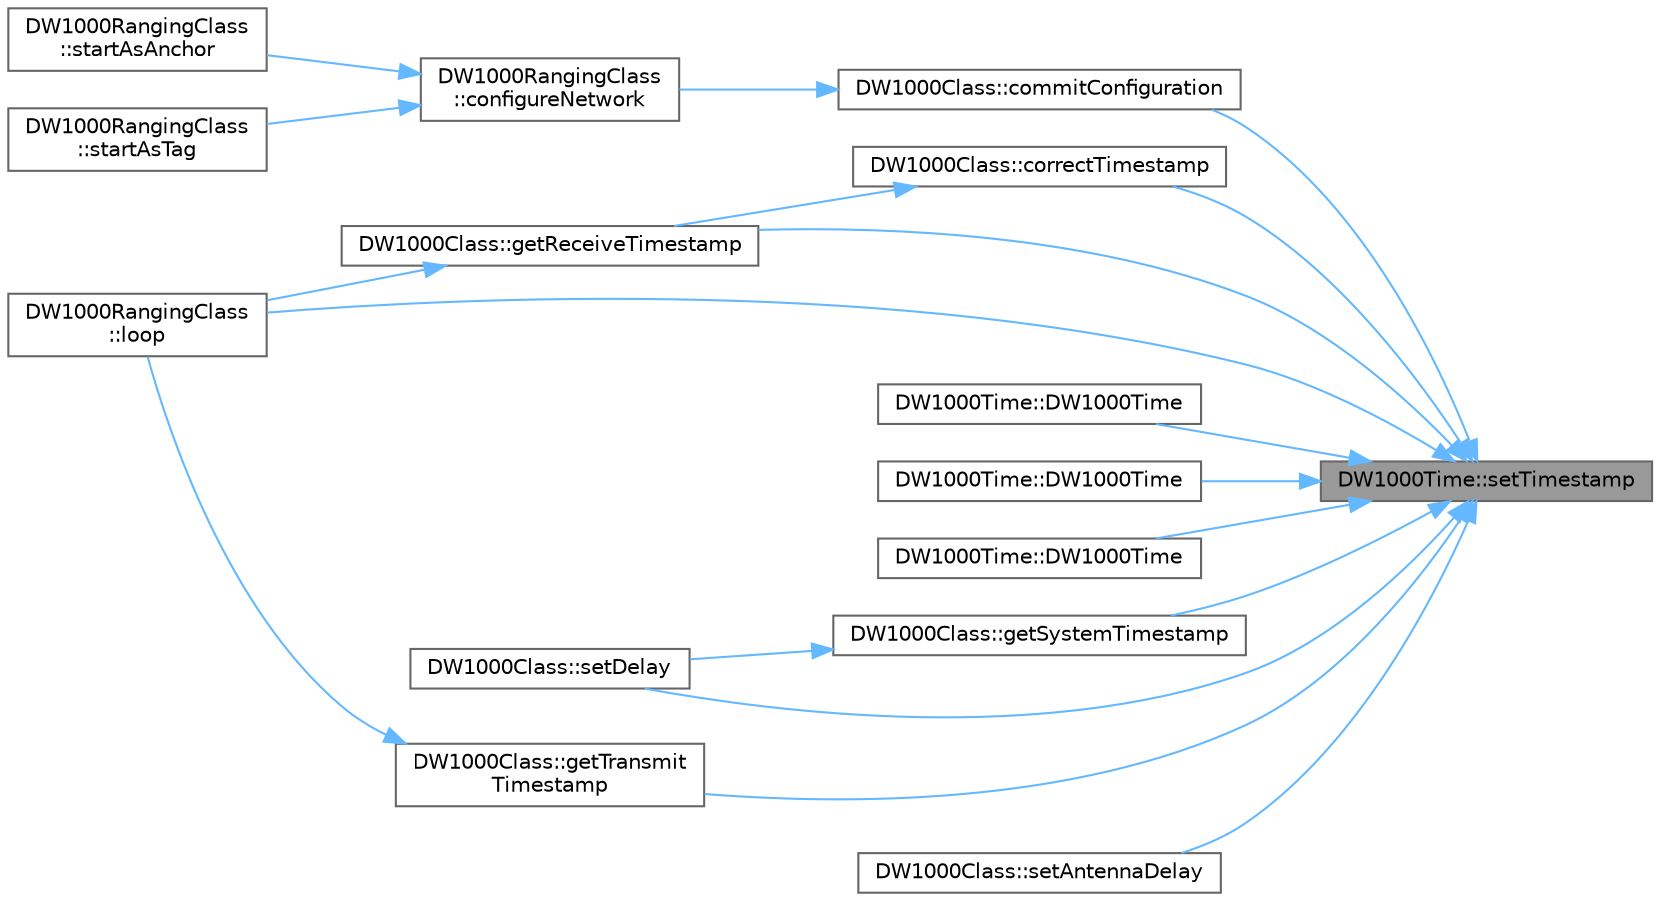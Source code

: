 digraph "DW1000Time::setTimestamp"
{
 // LATEX_PDF_SIZE
  bgcolor="transparent";
  edge [fontname=Helvetica,fontsize=10,labelfontname=Helvetica,labelfontsize=10];
  node [fontname=Helvetica,fontsize=10,shape=box,height=0.2,width=0.4];
  rankdir="RL";
  Node1 [id="Node000001",label="DW1000Time::setTimestamp",height=0.2,width=0.4,color="gray40", fillcolor="grey60", style="filled", fontcolor="black",tooltip=" "];
  Node1 -> Node2 [id="edge1_Node000001_Node000002",dir="back",color="steelblue1",style="solid",tooltip=" "];
  Node2 [id="Node000002",label="DW1000Class::commitConfiguration",height=0.2,width=0.4,color="grey40", fillcolor="white", style="filled",URL="$class_d_w1000_class.html#a50e230d4ac0df27e1e1b0ce50242adc2",tooltip=" "];
  Node2 -> Node3 [id="edge2_Node000002_Node000003",dir="back",color="steelblue1",style="solid",tooltip=" "];
  Node3 [id="Node000003",label="DW1000RangingClass\l::configureNetwork",height=0.2,width=0.4,color="grey40", fillcolor="white", style="filled",URL="$class_d_w1000_ranging_class.html#a8d52b5dadd722c169e960a3ccb0850f2",tooltip=" "];
  Node3 -> Node4 [id="edge3_Node000003_Node000004",dir="back",color="steelblue1",style="solid",tooltip=" "];
  Node4 [id="Node000004",label="DW1000RangingClass\l::startAsAnchor",height=0.2,width=0.4,color="grey40", fillcolor="white", style="filled",URL="$class_d_w1000_ranging_class.html#afa94ffdfcd78b53e271b98eb6bad8368",tooltip=" "];
  Node3 -> Node5 [id="edge4_Node000003_Node000005",dir="back",color="steelblue1",style="solid",tooltip=" "];
  Node5 [id="Node000005",label="DW1000RangingClass\l::startAsTag",height=0.2,width=0.4,color="grey40", fillcolor="white", style="filled",URL="$class_d_w1000_ranging_class.html#a9068f9887db35c9e683329bd4bbae684",tooltip=" "];
  Node1 -> Node6 [id="edge5_Node000001_Node000006",dir="back",color="steelblue1",style="solid",tooltip=" "];
  Node6 [id="Node000006",label="DW1000Class::correctTimestamp",height=0.2,width=0.4,color="grey40", fillcolor="white", style="filled",URL="$class_d_w1000_class.html#a6ff701dc55e2b63d40ae09cf663afed5",tooltip=" "];
  Node6 -> Node7 [id="edge6_Node000006_Node000007",dir="back",color="steelblue1",style="solid",tooltip=" "];
  Node7 [id="Node000007",label="DW1000Class::getReceiveTimestamp",height=0.2,width=0.4,color="grey40", fillcolor="white", style="filled",URL="$class_d_w1000_class.html#ad0031f6b7304cbdc2c982220aed37c87",tooltip=" "];
  Node7 -> Node8 [id="edge7_Node000007_Node000008",dir="back",color="steelblue1",style="solid",tooltip=" "];
  Node8 [id="Node000008",label="DW1000RangingClass\l::loop",height=0.2,width=0.4,color="grey40", fillcolor="white", style="filled",URL="$class_d_w1000_ranging_class.html#a83198e3e37c142c42128e81bb9bd0aea",tooltip=" "];
  Node1 -> Node9 [id="edge8_Node000001_Node000009",dir="back",color="steelblue1",style="solid",tooltip=" "];
  Node9 [id="Node000009",label="DW1000Time::DW1000Time",height=0.2,width=0.4,color="grey40", fillcolor="white", style="filled",URL="$class_d_w1000_time.html#a05044f2626fa26fcd2c4209cd521b040",tooltip=" "];
  Node1 -> Node10 [id="edge9_Node000001_Node000010",dir="back",color="steelblue1",style="solid",tooltip=" "];
  Node10 [id="Node000010",label="DW1000Time::DW1000Time",height=0.2,width=0.4,color="grey40", fillcolor="white", style="filled",URL="$class_d_w1000_time.html#ad70603121cbeb88b80e221fb20d7bb27",tooltip=" "];
  Node1 -> Node11 [id="edge10_Node000001_Node000011",dir="back",color="steelblue1",style="solid",tooltip=" "];
  Node11 [id="Node000011",label="DW1000Time::DW1000Time",height=0.2,width=0.4,color="grey40", fillcolor="white", style="filled",URL="$class_d_w1000_time.html#ab2d7b0fa7d9379a8efc64cceefac8e9f",tooltip=" "];
  Node1 -> Node7 [id="edge11_Node000001_Node000007",dir="back",color="steelblue1",style="solid",tooltip=" "];
  Node1 -> Node12 [id="edge12_Node000001_Node000012",dir="back",color="steelblue1",style="solid",tooltip=" "];
  Node12 [id="Node000012",label="DW1000Class::getSystemTimestamp",height=0.2,width=0.4,color="grey40", fillcolor="white", style="filled",URL="$class_d_w1000_class.html#a9f2a21896bca8354fe45b84ada2fc945",tooltip=" "];
  Node12 -> Node13 [id="edge13_Node000012_Node000013",dir="back",color="steelblue1",style="solid",tooltip=" "];
  Node13 [id="Node000013",label="DW1000Class::setDelay",height=0.2,width=0.4,color="grey40", fillcolor="white", style="filled",URL="$class_d_w1000_class.html#a40340908db42ae49b44fad5804121aaa",tooltip=" "];
  Node1 -> Node14 [id="edge14_Node000001_Node000014",dir="back",color="steelblue1",style="solid",tooltip=" "];
  Node14 [id="Node000014",label="DW1000Class::getTransmit\lTimestamp",height=0.2,width=0.4,color="grey40", fillcolor="white", style="filled",URL="$class_d_w1000_class.html#ac7225bb60abc7ff0e8860dce7c786086",tooltip=" "];
  Node14 -> Node8 [id="edge15_Node000014_Node000008",dir="back",color="steelblue1",style="solid",tooltip=" "];
  Node1 -> Node8 [id="edge16_Node000001_Node000008",dir="back",color="steelblue1",style="solid",tooltip=" "];
  Node1 -> Node15 [id="edge17_Node000001_Node000015",dir="back",color="steelblue1",style="solid",tooltip=" "];
  Node15 [id="Node000015",label="DW1000Class::setAntennaDelay",height=0.2,width=0.4,color="grey40", fillcolor="white", style="filled",URL="$class_d_w1000_class.html#a6d2ca7a50cb862f4a3697b42ab242f3e",tooltip=" "];
  Node1 -> Node13 [id="edge18_Node000001_Node000013",dir="back",color="steelblue1",style="solid",tooltip=" "];
}
